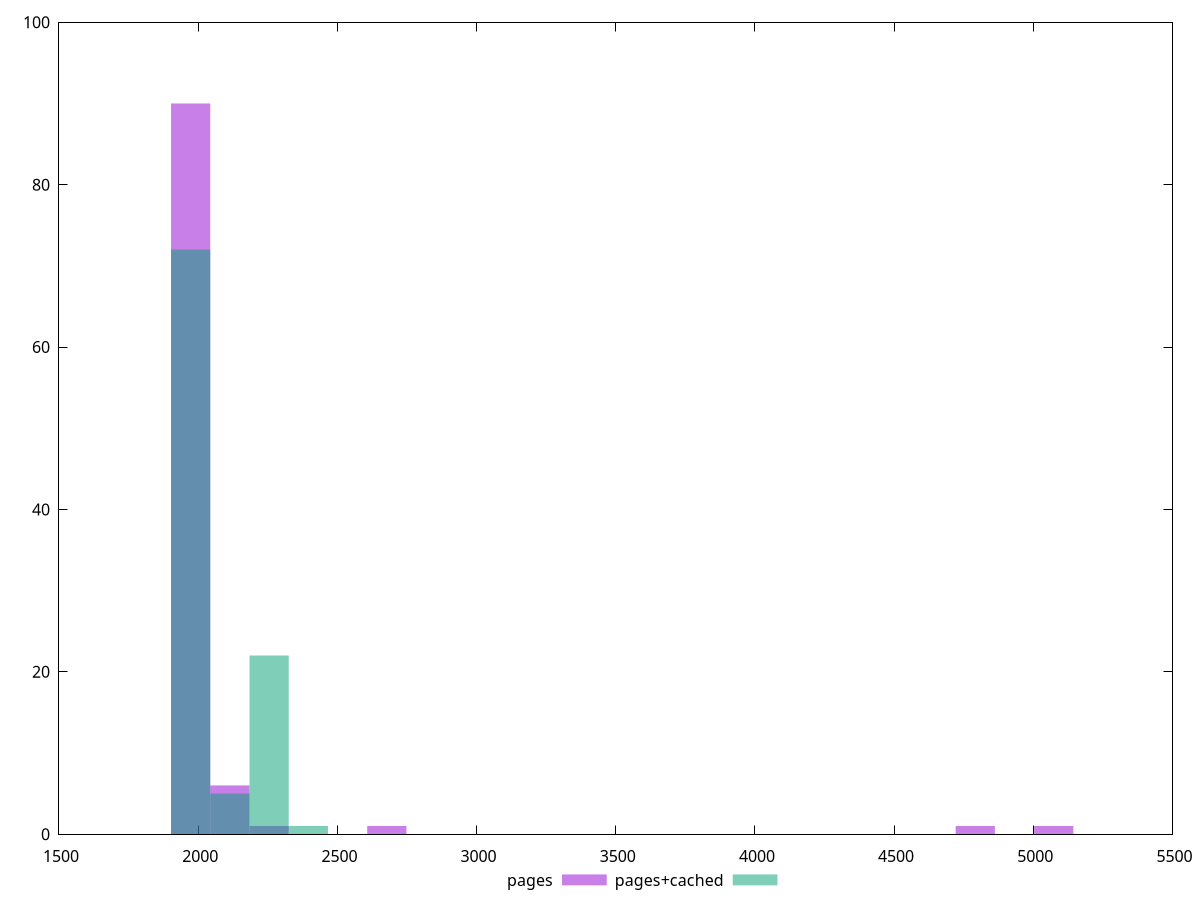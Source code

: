 reset
set terminal svg size 640, 500 enhanced background rgb 'white'
set output "reprap/first-cpu-idle/comparison/histogram/1_vs_2.svg"

$pages <<EOF
5073.303481569441 1
1972.9513539436714 90
2113.8764506539337 6
2677.5768374949826 1
2254.801547364196 1
4791.453288148916 1
EOF

$pagesCached <<EOF
1972.9513539436714 72
2254.801547364196 22
2395.726644074458 1
2113.8764506539337 5
EOF

set key outside below
set boxwidth 140.92509671026224
set yrange [0:100]
set style fill transparent solid 0.5 noborder

plot \
  $pages title "pages" with boxes, \
  $pagesCached title "pages+cached" with boxes, \


reset